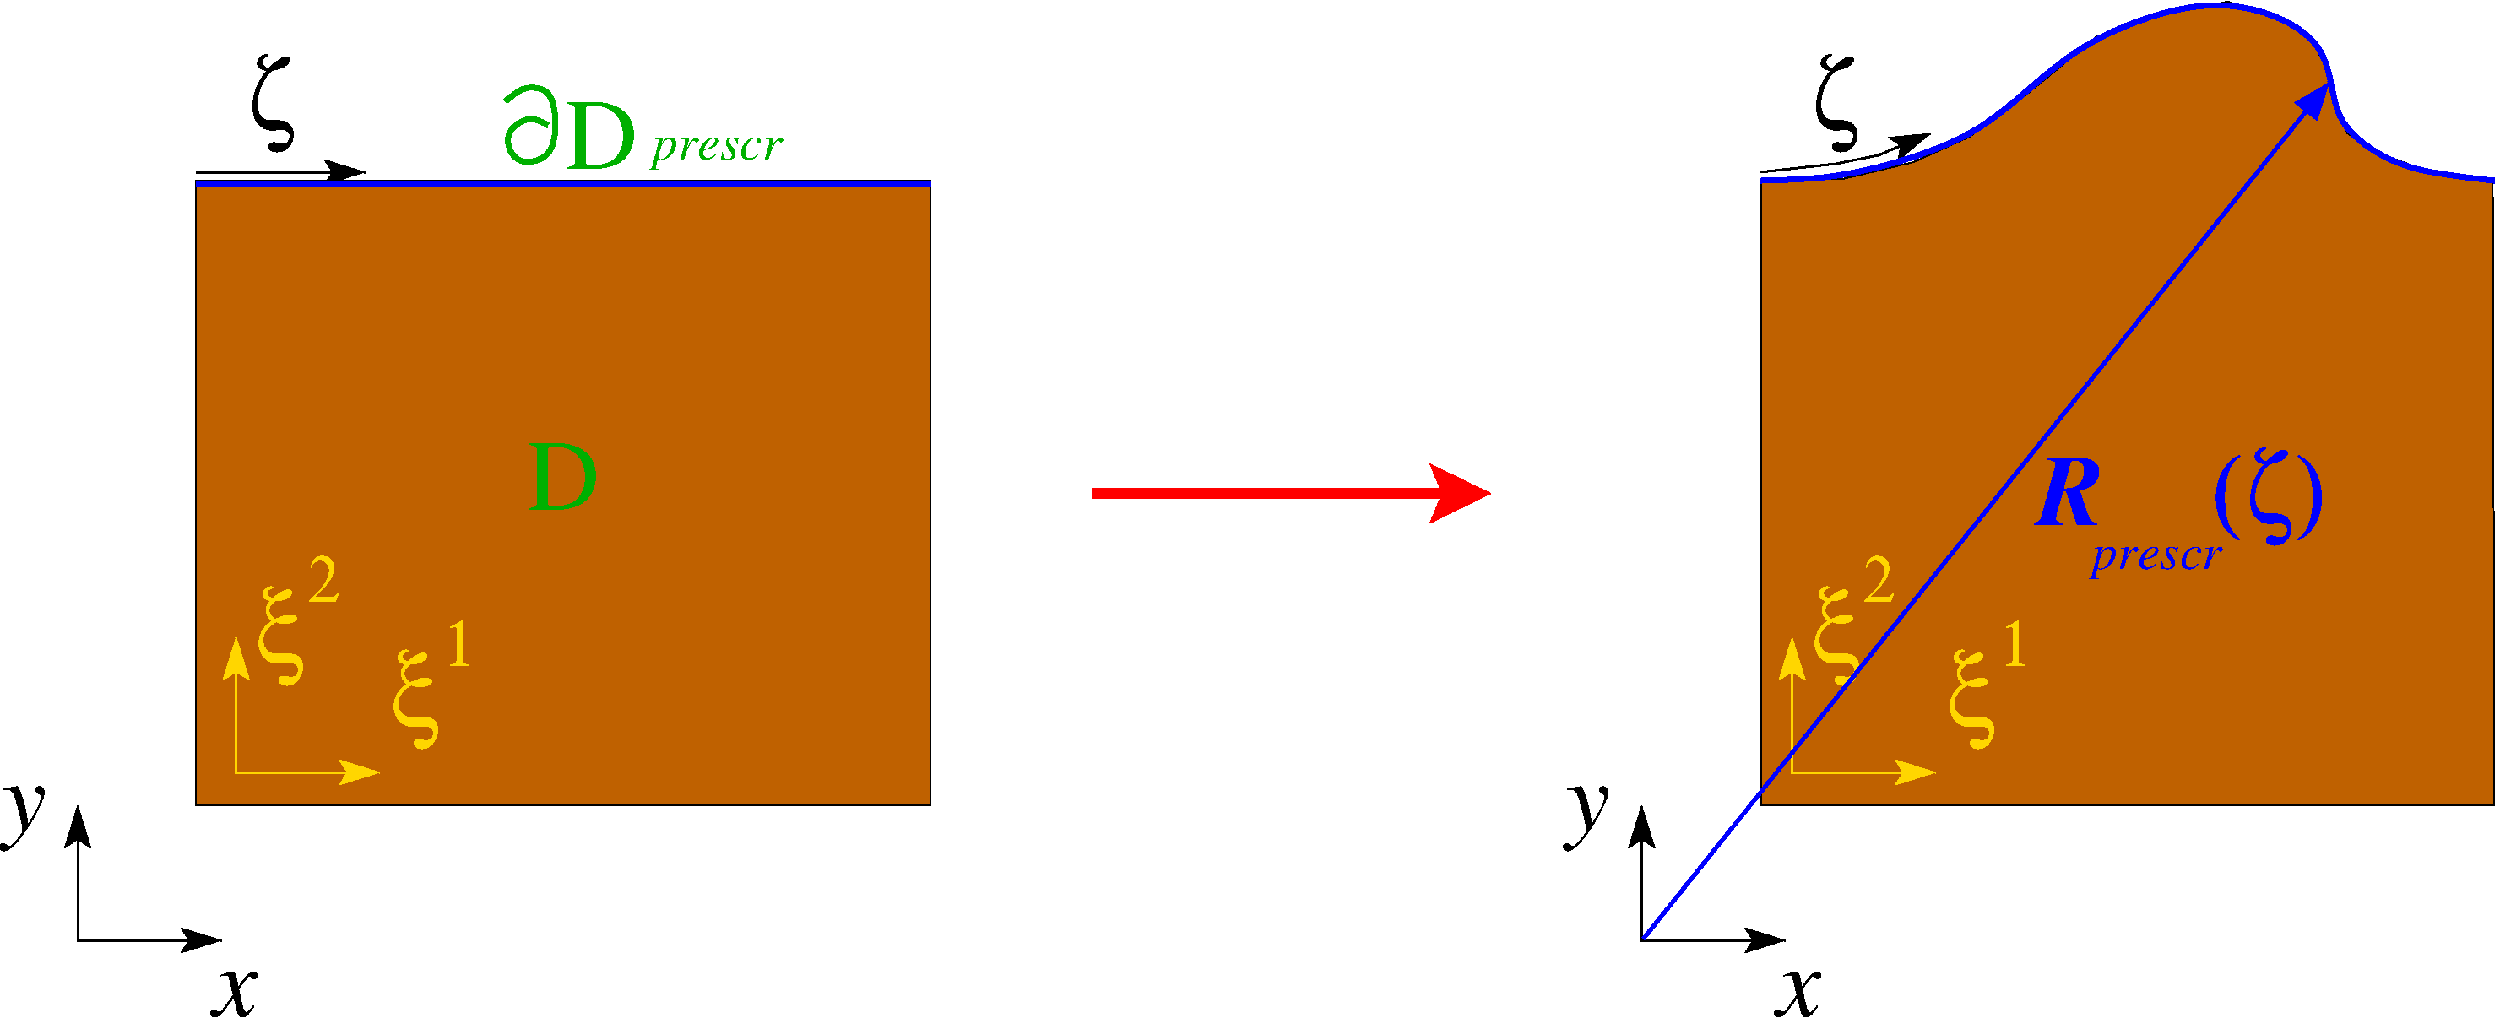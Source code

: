 #FIG 3.2
Landscape
Center
Inches
Letter  
35.00
Single
-2
1200 2
6 -2014 6248 206 8288
6 -535 6816 206 7975
4 0 31 50 -1 32 60 0.0000 4 900 435 -535 7780 x\001
4 0 31 50 -1 32 40 0.0000 4 420 285 -79 7236 1\001
-6
6 -1737 6248 -996 7407
4 0 31 50 -1 32 60 0.0000 4 900 435 -1737 7212 x\001
4 0 31 50 -1 32 40 0.0000 4 420 285 -1281 6668 2\001
-6
2 1 0 2 31 7 50 -1 -1 0.000 0 0 -1 1 1 3
	2 1 1.00 210.00 270.00
	2 1 2.00 210.00 270.00
	 -1910 6983 -1910 8183 -635 8183
-6
6 11807 6248 14027 8288
6 13286 6816 14027 7975
4 0 31 50 -1 32 60 0.0000 4 900 435 13286 7780 x\001
4 0 31 50 -1 32 40 0.0000 4 420 285 13742 7236 1\001
-6
6 12084 6248 12825 7407
4 0 31 50 -1 32 60 0.0000 4 900 435 12084 7212 x\001
4 0 31 50 -1 32 40 0.0000 4 420 285 12540 6668 2\001
-6
2 1 0 2 31 7 50 -1 -1 0.000 0 0 -1 1 1 3
	2 1 1.00 210.00 270.00
	2 1 2.00 210.00 270.00
	 11911 6983 11911 8183 13186 8183
-6
6 450 2083 1652 2820
3 0 0 4 13 7 50 -1 -1 0.000 0 0 0 9
	 857 2430 707 2340 452 2490 557 2805 932 2730 932 2280
	 857 2100 632 2085 482 2220
	 0.000 1.000 1.000 1.000 1.000 1.000 1.000 1.000
	 0.000
4 0 13 50 -1 -1 60 0.0000 4 630 645 1007 2820 D\001
-6
2 1 0 2 0 7 50 -1 -1 0.000 0 0 -1 1 1 3
	2 1 1.00 210.00 270.00
	2 1 2.00 210.00 270.00
	 10575 8475 10575 9675 11850 9675
2 1 0 2 0 7 50 -1 -1 0.000 0 0 -1 1 0 4
	2 1 1.00 210.00 270.00
	 11625 2850 12300 2775 12675 2700 13140 2505
2 1 0 3 1 7 50 -1 -1 0.000 0 0 -1 1 0 2
	1 1 3.00 210.00 270.00
	 10590 9660 16680 2055
2 3 0 1 0 26 500 -1 20 0.000 0 0 -1 0 0 21
	 11640 8475 11640 2910 12360 2910 12990 2760 13485 2535 13935 2205
	 14265 1935 14610 1650 15090 1470 15780 1335 16170 1455 16515 1635
	 16665 1950 16755 2265 16845 2505 17130 2685 17460 2805 17865 2910
	 18135 2910 18150 8475 11640 8475
2 1 0 7 4 7 50 -1 -1 0.000 0 0 -1 1 0 2
	2 1 1.00 510.00 420.00
	 5692 5705 9235 5705
2 1 0 2 0 7 50 -1 -1 0.000 0 0 -1 1 0 2
	2 1 1.00 210.00 270.00
	 -2268 2850 -768 2850
2 1 0 2 0 7 50 -1 -1 0.000 0 0 -1 1 1 3
	2 1 1.00 210.00 270.00
	2 1 2.00 210.00 270.00
	 -3318 8475 -3318 9675 -2043 9675
2 2 0 1 0 26 500 -1 20 0.000 0 0 -1 0 0 5
	 -2268 2925 4257 2925 4257 8475 -2268 8475 -2268 2925
3 0 0 4 1 7 50 -1 -1 0.000 0 0 0 9
	 11625 2925 12300 2925 13650 2550 14325 1725 15720 1200 16755 1680
	 16650 2400 17325 2850 18150 2925
	 0.000 1.000 1.000 1.000 1.000 1.000 1.000 1.000
	 0.000
3 0 0 4 1 7 50 -1 -1 0.000 0 0 0 2
	 -2265 2950 4260 2950
	 0.000 0.000
4 0 0 50 -1 32 60 0.0000 4 870 435 12075 2475 z\001
4 0 0 50 -1 1 60 0.0000 4 600 405 9900 8700 y\001
4 0 0 50 -1 1 60 0.0000 4 405 405 11775 10350 x\001
4 0 1 50 -1 3 60 0.0000 4 630 600 14085 5985 R\001
4 0 1 50 -1 1 30 0.0000 4 300 1080 14580 6375 prescr\001
4 0 1 50 -1 32 60 0.0000 4 870 1035 15625 5970 (z)\001
4 0 0 50 -1 32 60 0.0000 4 870 435 -1818 2475 z\001
4 0 0 50 -1 1 60 0.0000 4 600 405 -3993 8700 y\001
4 0 0 50 -1 1 60 0.0000 4 405 405 -2118 10350 x\001
4 0 13 50 -1 -1 60 0.0000 4 630 645 675 5850 D\001
4 0 13 50 -1 1 30 0.0000 4 300 1080 1786 2741 prescr\001
